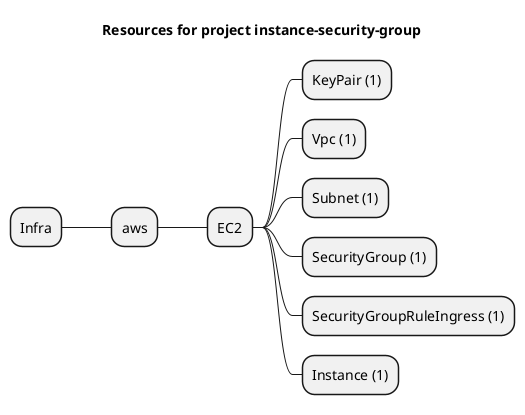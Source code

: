 @startmindmap
title Resources for project instance-security-group
skinparam monochrome true
+ Infra
++ aws
+++ EC2
++++ KeyPair (1)
++++ Vpc (1)
++++ Subnet (1)
++++ SecurityGroup (1)
++++ SecurityGroupRuleIngress (1)
++++ Instance (1)
@endmindmap